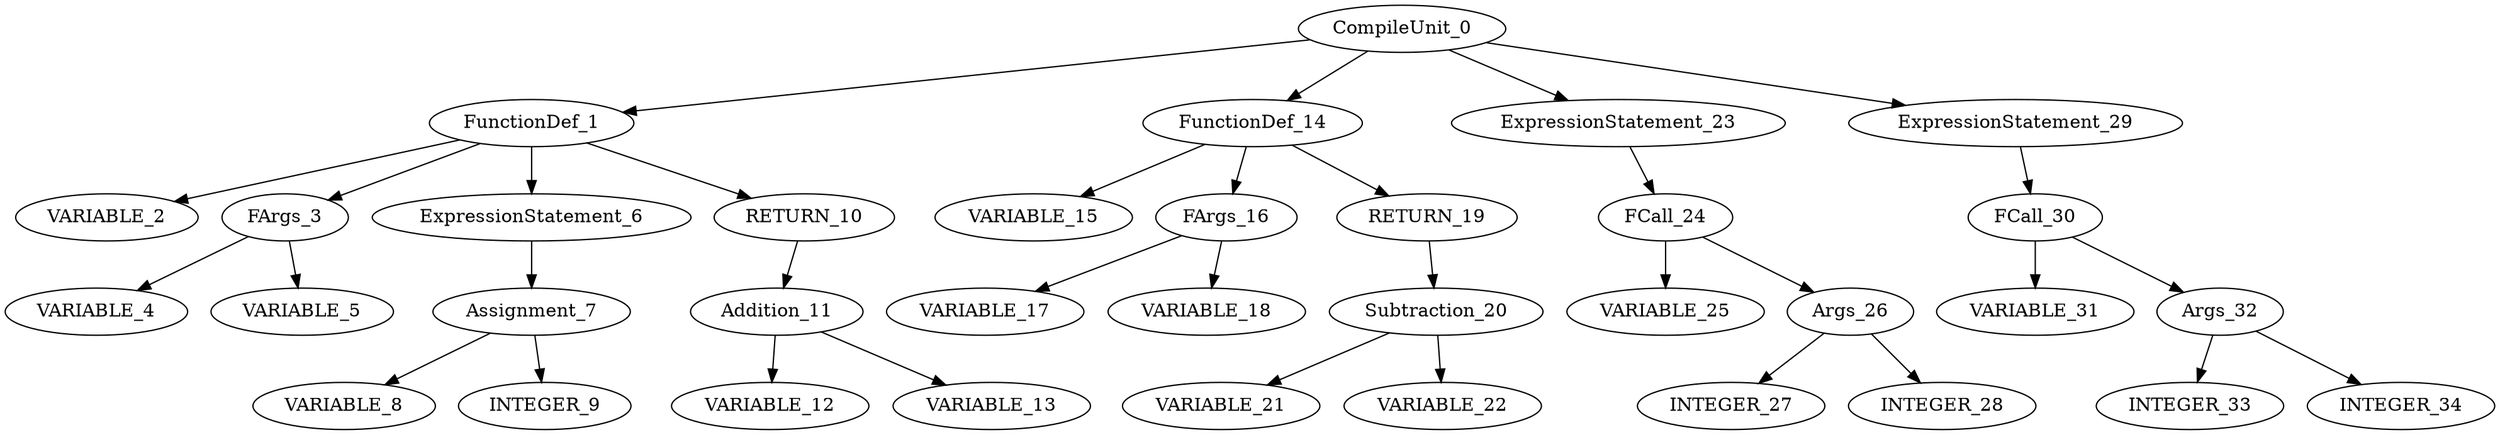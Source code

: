 digraph G{
"CompileUnit_0"->"FunctionDef_1";
"FunctionDef_1"->"VARIABLE_2";
"FunctionDef_1"->"FArgs_3";
"FArgs_3"->"VARIABLE_4";
"FArgs_3"->"VARIABLE_5";
"FunctionDef_1"->"ExpressionStatement_6";
"ExpressionStatement_6"->"Assignment_7";
"Assignment_7"->"VARIABLE_8";
"Assignment_7"->"INTEGER_9";
"FunctionDef_1"->"RETURN_10";
"RETURN_10"->"Addition_11";
"Addition_11"->"VARIABLE_12";
"Addition_11"->"VARIABLE_13";
"CompileUnit_0"->"FunctionDef_14";
"FunctionDef_14"->"VARIABLE_15";
"FunctionDef_14"->"FArgs_16";
"FArgs_16"->"VARIABLE_17";
"FArgs_16"->"VARIABLE_18";
"FunctionDef_14"->"RETURN_19";
"RETURN_19"->"Subtraction_20";
"Subtraction_20"->"VARIABLE_21";
"Subtraction_20"->"VARIABLE_22";
"CompileUnit_0"->"ExpressionStatement_23";
"ExpressionStatement_23"->"FCall_24";
"FCall_24"->"VARIABLE_25";
"FCall_24"->"Args_26";
"Args_26"->"INTEGER_27";
"Args_26"->"INTEGER_28";
"CompileUnit_0"->"ExpressionStatement_29";
"ExpressionStatement_29"->"FCall_30";
"FCall_30"->"VARIABLE_31";
"FCall_30"->"Args_32";
"Args_32"->"INTEGER_33";
"Args_32"->"INTEGER_34";
}
